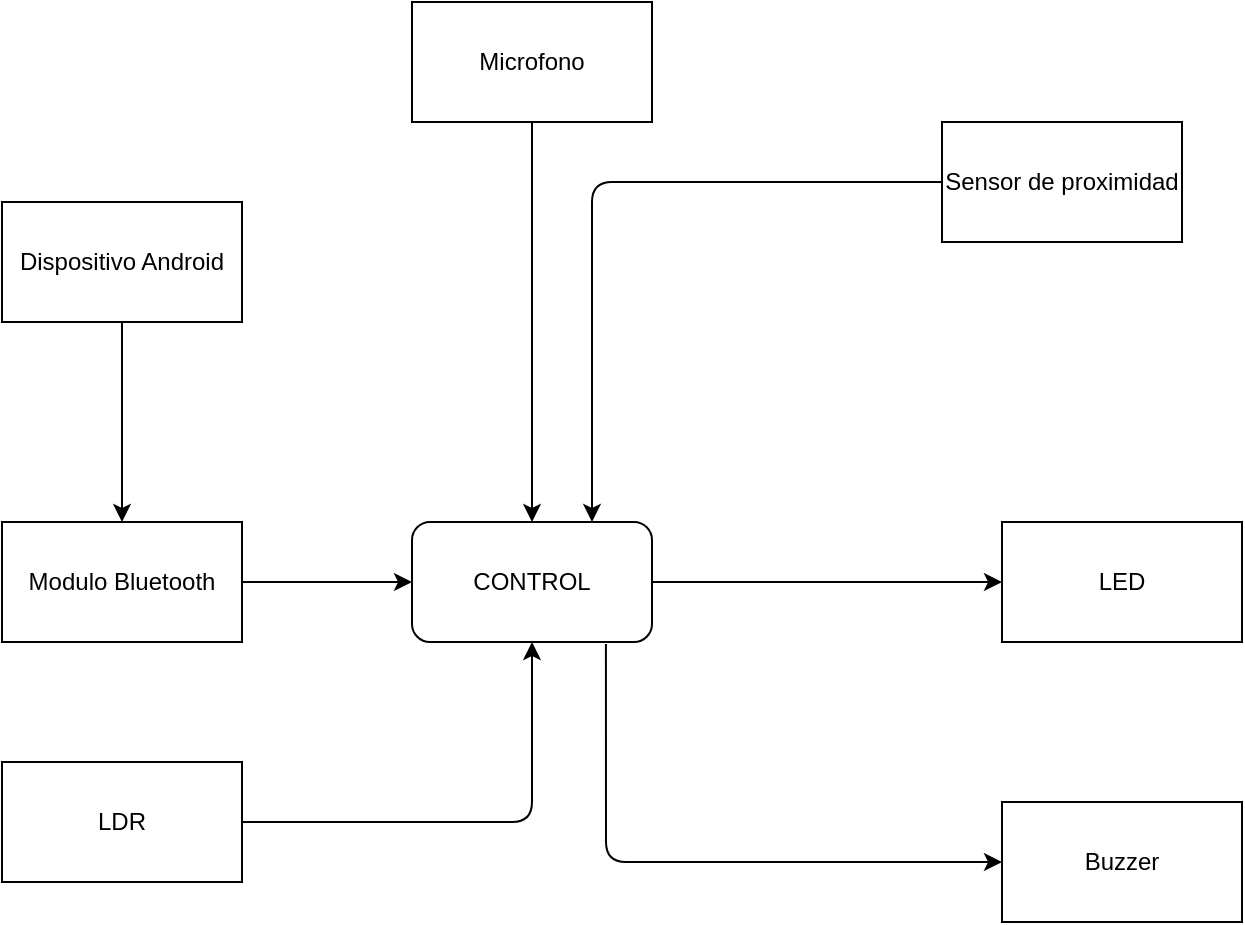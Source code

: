 <mxfile version="10.8.0" type="device"><diagram id="fVmmyCgtP654iJvIHLcy" name="Page-1"><mxGraphModel dx="1154" dy="741" grid="1" gridSize="10" guides="1" tooltips="1" connect="1" arrows="1" fold="1" page="1" pageScale="1" pageWidth="850" pageHeight="1100" math="0" shadow="0"><root><mxCell id="0"/><mxCell id="1" parent="0"/><mxCell id="S8v_rib5Qmilgr7UoIDV-27" value="CONTROL" style="rounded=1;whiteSpace=wrap;html=1;" vertex="1" parent="1"><mxGeometry x="365" y="300" width="120" height="60" as="geometry"/></mxCell><mxCell id="S8v_rib5Qmilgr7UoIDV-28" value="Modulo Bluetooth" style="rounded=0;whiteSpace=wrap;html=1;" vertex="1" parent="1"><mxGeometry x="160" y="300" width="120" height="60" as="geometry"/></mxCell><mxCell id="S8v_rib5Qmilgr7UoIDV-29" value="Dispositivo Android" style="rounded=0;whiteSpace=wrap;html=1;" vertex="1" parent="1"><mxGeometry x="160" y="140" width="120" height="60" as="geometry"/></mxCell><mxCell id="S8v_rib5Qmilgr7UoIDV-30" value="LED" style="rounded=0;whiteSpace=wrap;html=1;" vertex="1" parent="1"><mxGeometry x="660" y="300" width="120" height="60" as="geometry"/></mxCell><mxCell id="S8v_rib5Qmilgr7UoIDV-31" value="Buzzer" style="rounded=0;whiteSpace=wrap;html=1;" vertex="1" parent="1"><mxGeometry x="660" y="440" width="120" height="60" as="geometry"/></mxCell><mxCell id="S8v_rib5Qmilgr7UoIDV-32" value="Microfono" style="rounded=0;whiteSpace=wrap;html=1;" vertex="1" parent="1"><mxGeometry x="365" y="40" width="120" height="60" as="geometry"/></mxCell><mxCell id="S8v_rib5Qmilgr7UoIDV-33" value="Sensor de proximidad" style="rounded=0;whiteSpace=wrap;html=1;" vertex="1" parent="1"><mxGeometry x="630" y="100" width="120" height="60" as="geometry"/></mxCell><mxCell id="S8v_rib5Qmilgr7UoIDV-34" value="LDR" style="rounded=0;whiteSpace=wrap;html=1;" vertex="1" parent="1"><mxGeometry x="160" y="420" width="120" height="60" as="geometry"/></mxCell><mxCell id="S8v_rib5Qmilgr7UoIDV-35" value="" style="endArrow=classic;html=1;entryX=0;entryY=0.5;entryDx=0;entryDy=0;exitX=1;exitY=0.5;exitDx=0;exitDy=0;" edge="1" parent="1" source="S8v_rib5Qmilgr7UoIDV-28" target="S8v_rib5Qmilgr7UoIDV-27"><mxGeometry width="50" height="50" relative="1" as="geometry"><mxPoint x="160" y="570" as="sourcePoint"/><mxPoint x="210" y="520" as="targetPoint"/></mxGeometry></mxCell><mxCell id="S8v_rib5Qmilgr7UoIDV-36" value="" style="endArrow=classic;html=1;entryX=0.5;entryY=0;entryDx=0;entryDy=0;exitX=0.5;exitY=1;exitDx=0;exitDy=0;" edge="1" parent="1" source="S8v_rib5Qmilgr7UoIDV-29" target="S8v_rib5Qmilgr7UoIDV-28"><mxGeometry width="50" height="50" relative="1" as="geometry"><mxPoint x="160" y="570" as="sourcePoint"/><mxPoint x="210" y="520" as="targetPoint"/></mxGeometry></mxCell><mxCell id="S8v_rib5Qmilgr7UoIDV-37" value="" style="endArrow=classic;html=1;entryX=0.5;entryY=1;entryDx=0;entryDy=0;exitX=1;exitY=0.5;exitDx=0;exitDy=0;" edge="1" parent="1" source="S8v_rib5Qmilgr7UoIDV-34" target="S8v_rib5Qmilgr7UoIDV-27"><mxGeometry width="50" height="50" relative="1" as="geometry"><mxPoint x="310" y="580" as="sourcePoint"/><mxPoint x="360" y="530" as="targetPoint"/><Array as="points"><mxPoint x="425" y="450"/></Array></mxGeometry></mxCell><mxCell id="S8v_rib5Qmilgr7UoIDV-38" value="" style="endArrow=classic;html=1;entryX=0.5;entryY=0;entryDx=0;entryDy=0;exitX=0.5;exitY=1;exitDx=0;exitDy=0;" edge="1" parent="1" source="S8v_rib5Qmilgr7UoIDV-32" target="S8v_rib5Qmilgr7UoIDV-27"><mxGeometry width="50" height="50" relative="1" as="geometry"><mxPoint x="430" y="230" as="sourcePoint"/><mxPoint x="480" y="180" as="targetPoint"/></mxGeometry></mxCell><mxCell id="S8v_rib5Qmilgr7UoIDV-39" value="" style="endArrow=classic;html=1;entryX=0.75;entryY=0;entryDx=0;entryDy=0;exitX=0;exitY=0.5;exitDx=0;exitDy=0;" edge="1" parent="1" source="S8v_rib5Qmilgr7UoIDV-33" target="S8v_rib5Qmilgr7UoIDV-27"><mxGeometry width="50" height="50" relative="1" as="geometry"><mxPoint x="540" y="250" as="sourcePoint"/><mxPoint x="590" y="200" as="targetPoint"/><Array as="points"><mxPoint x="455" y="130"/></Array></mxGeometry></mxCell><mxCell id="S8v_rib5Qmilgr7UoIDV-40" value="" style="endArrow=classic;html=1;entryX=0;entryY=0.5;entryDx=0;entryDy=0;exitX=1;exitY=0.5;exitDx=0;exitDy=0;" edge="1" parent="1" source="S8v_rib5Qmilgr7UoIDV-27" target="S8v_rib5Qmilgr7UoIDV-30"><mxGeometry width="50" height="50" relative="1" as="geometry"><mxPoint x="540" y="410" as="sourcePoint"/><mxPoint x="590" y="360" as="targetPoint"/></mxGeometry></mxCell><mxCell id="S8v_rib5Qmilgr7UoIDV-41" value="" style="endArrow=classic;html=1;entryX=0;entryY=0.5;entryDx=0;entryDy=0;exitX=0.808;exitY=1.017;exitDx=0;exitDy=0;exitPerimeter=0;" edge="1" parent="1" source="S8v_rib5Qmilgr7UoIDV-27" target="S8v_rib5Qmilgr7UoIDV-31"><mxGeometry width="50" height="50" relative="1" as="geometry"><mxPoint x="550" y="490" as="sourcePoint"/><mxPoint x="600" y="440" as="targetPoint"/><Array as="points"><mxPoint x="462" y="470"/></Array></mxGeometry></mxCell></root></mxGraphModel></diagram></mxfile>
